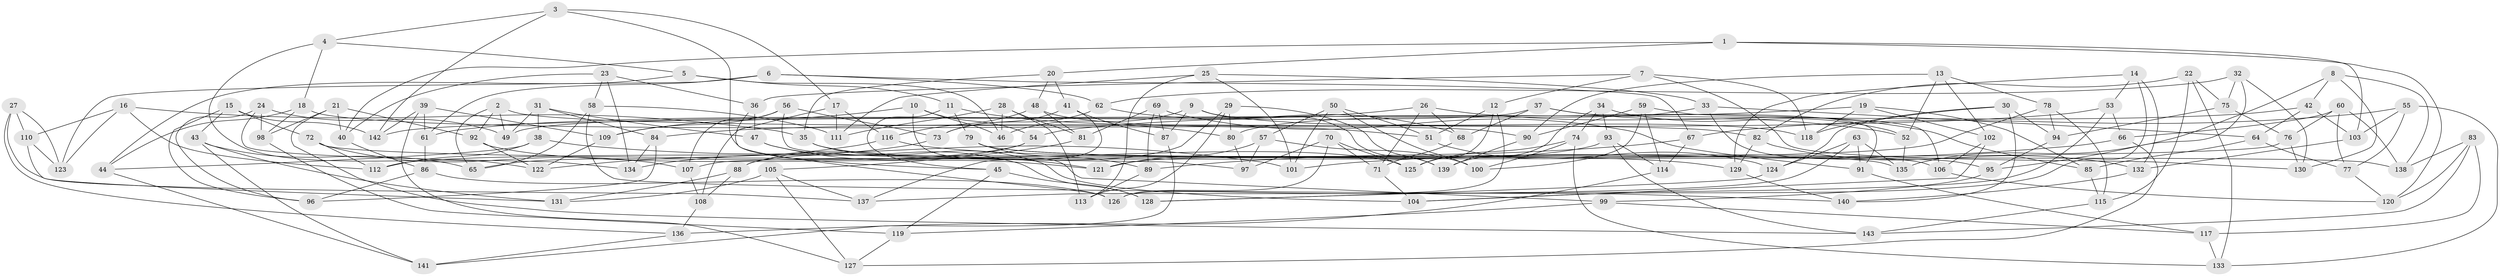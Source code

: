 // coarse degree distribution, {11: 0.039603960396039604, 6: 0.019801980198019802, 9: 0.019801980198019802, 4: 0.8415841584158416, 10: 0.019801980198019802, 8: 0.0297029702970297, 3: 0.019801980198019802, 2: 0.009900990099009901}
// Generated by graph-tools (version 1.1) at 2025/53/03/04/25 22:53:47]
// undirected, 143 vertices, 286 edges
graph export_dot {
  node [color=gray90,style=filled];
  1;
  2;
  3;
  4;
  5;
  6;
  7;
  8;
  9;
  10;
  11;
  12;
  13;
  14;
  15;
  16;
  17;
  18;
  19;
  20;
  21;
  22;
  23;
  24;
  25;
  26;
  27;
  28;
  29;
  30;
  31;
  32;
  33;
  34;
  35;
  36;
  37;
  38;
  39;
  40;
  41;
  42;
  43;
  44;
  45;
  46;
  47;
  48;
  49;
  50;
  51;
  52;
  53;
  54;
  55;
  56;
  57;
  58;
  59;
  60;
  61;
  62;
  63;
  64;
  65;
  66;
  67;
  68;
  69;
  70;
  71;
  72;
  73;
  74;
  75;
  76;
  77;
  78;
  79;
  80;
  81;
  82;
  83;
  84;
  85;
  86;
  87;
  88;
  89;
  90;
  91;
  92;
  93;
  94;
  95;
  96;
  97;
  98;
  99;
  100;
  101;
  102;
  103;
  104;
  105;
  106;
  107;
  108;
  109;
  110;
  111;
  112;
  113;
  114;
  115;
  116;
  117;
  118;
  119;
  120;
  121;
  122;
  123;
  124;
  125;
  126;
  127;
  128;
  129;
  130;
  131;
  132;
  133;
  134;
  135;
  136;
  137;
  138;
  139;
  140;
  141;
  142;
  143;
  1 -- 40;
  1 -- 103;
  1 -- 20;
  1 -- 120;
  2 -- 65;
  2 -- 92;
  2 -- 82;
  2 -- 49;
  3 -- 142;
  3 -- 4;
  3 -- 45;
  3 -- 17;
  4 -- 122;
  4 -- 5;
  4 -- 18;
  5 -- 44;
  5 -- 11;
  5 -- 46;
  6 -- 67;
  6 -- 61;
  6 -- 123;
  6 -- 62;
  7 -- 12;
  7 -- 130;
  7 -- 118;
  7 -- 36;
  8 -- 130;
  8 -- 138;
  8 -- 135;
  8 -- 42;
  9 -- 46;
  9 -- 139;
  9 -- 118;
  9 -- 87;
  10 -- 54;
  10 -- 109;
  10 -- 46;
  10 -- 99;
  11 -- 80;
  11 -- 45;
  11 -- 79;
  12 -- 126;
  12 -- 125;
  12 -- 51;
  13 -- 52;
  13 -- 78;
  13 -- 102;
  13 -- 90;
  14 -- 53;
  14 -- 132;
  14 -- 104;
  14 -- 129;
  15 -- 72;
  15 -- 43;
  15 -- 142;
  15 -- 96;
  16 -- 112;
  16 -- 35;
  16 -- 123;
  16 -- 110;
  17 -- 116;
  17 -- 108;
  17 -- 111;
  18 -- 98;
  18 -- 44;
  18 -- 90;
  19 -- 85;
  19 -- 142;
  19 -- 118;
  19 -- 102;
  20 -- 48;
  20 -- 41;
  20 -- 35;
  21 -- 40;
  21 -- 143;
  21 -- 92;
  21 -- 98;
  22 -- 115;
  22 -- 133;
  22 -- 82;
  22 -- 75;
  23 -- 134;
  23 -- 58;
  23 -- 40;
  23 -- 36;
  24 -- 49;
  24 -- 98;
  24 -- 134;
  24 -- 96;
  25 -- 113;
  25 -- 101;
  25 -- 111;
  25 -- 33;
  26 -- 61;
  26 -- 52;
  26 -- 71;
  26 -- 68;
  27 -- 137;
  27 -- 110;
  27 -- 123;
  27 -- 136;
  28 -- 81;
  28 -- 46;
  28 -- 113;
  28 -- 111;
  29 -- 88;
  29 -- 113;
  29 -- 139;
  29 -- 80;
  30 -- 118;
  30 -- 94;
  30 -- 140;
  30 -- 124;
  31 -- 49;
  31 -- 84;
  31 -- 47;
  31 -- 38;
  32 -- 130;
  32 -- 95;
  32 -- 75;
  32 -- 62;
  33 -- 95;
  33 -- 64;
  33 -- 80;
  34 -- 52;
  34 -- 74;
  34 -- 93;
  34 -- 139;
  35 -- 104;
  35 -- 125;
  36 -- 47;
  36 -- 126;
  37 -- 49;
  37 -- 68;
  37 -- 85;
  37 -- 91;
  38 -- 44;
  38 -- 101;
  38 -- 112;
  39 -- 127;
  39 -- 109;
  39 -- 142;
  39 -- 61;
  40 -- 86;
  41 -- 137;
  41 -- 87;
  41 -- 73;
  42 -- 103;
  42 -- 54;
  42 -- 64;
  43 -- 141;
  43 -- 65;
  43 -- 131;
  44 -- 141;
  45 -- 128;
  45 -- 119;
  47 -- 121;
  47 -- 128;
  48 -- 81;
  48 -- 51;
  48 -- 116;
  50 -- 57;
  50 -- 101;
  50 -- 100;
  50 -- 51;
  51 -- 124;
  52 -- 135;
  53 -- 128;
  53 -- 84;
  53 -- 66;
  54 -- 65;
  54 -- 88;
  55 -- 133;
  55 -- 103;
  55 -- 77;
  55 -- 67;
  56 -- 73;
  56 -- 109;
  56 -- 97;
  56 -- 107;
  57 -- 121;
  57 -- 100;
  57 -- 97;
  58 -- 111;
  58 -- 65;
  58 -- 140;
  59 -- 106;
  59 -- 114;
  59 -- 90;
  59 -- 100;
  60 -- 138;
  60 -- 77;
  60 -- 66;
  60 -- 76;
  61 -- 86;
  62 -- 73;
  62 -- 68;
  63 -- 124;
  63 -- 135;
  63 -- 91;
  63 -- 137;
  64 -- 77;
  64 -- 85;
  66 -- 127;
  66 -- 101;
  67 -- 89;
  67 -- 114;
  68 -- 71;
  69 -- 89;
  69 -- 81;
  69 -- 91;
  69 -- 87;
  70 -- 125;
  70 -- 71;
  70 -- 97;
  70 -- 126;
  71 -- 104;
  72 -- 112;
  72 -- 107;
  72 -- 138;
  73 -- 134;
  74 -- 125;
  74 -- 133;
  74 -- 100;
  75 -- 94;
  75 -- 76;
  76 -- 107;
  76 -- 130;
  77 -- 120;
  78 -- 115;
  78 -- 112;
  78 -- 94;
  79 -- 135;
  79 -- 89;
  79 -- 106;
  80 -- 97;
  81 -- 105;
  82 -- 129;
  82 -- 132;
  83 -- 117;
  83 -- 120;
  83 -- 143;
  83 -- 138;
  84 -- 134;
  84 -- 96;
  85 -- 115;
  86 -- 126;
  86 -- 96;
  87 -- 141;
  88 -- 131;
  88 -- 108;
  89 -- 113;
  90 -- 139;
  91 -- 117;
  92 -- 121;
  92 -- 122;
  93 -- 121;
  93 -- 143;
  93 -- 114;
  94 -- 95;
  95 -- 99;
  98 -- 119;
  99 -- 117;
  99 -- 119;
  102 -- 104;
  102 -- 106;
  103 -- 132;
  105 -- 127;
  105 -- 137;
  105 -- 131;
  106 -- 120;
  107 -- 108;
  108 -- 136;
  109 -- 122;
  110 -- 131;
  110 -- 123;
  114 -- 136;
  115 -- 143;
  116 -- 129;
  116 -- 122;
  117 -- 133;
  119 -- 127;
  124 -- 128;
  129 -- 140;
  132 -- 140;
  136 -- 141;
}
